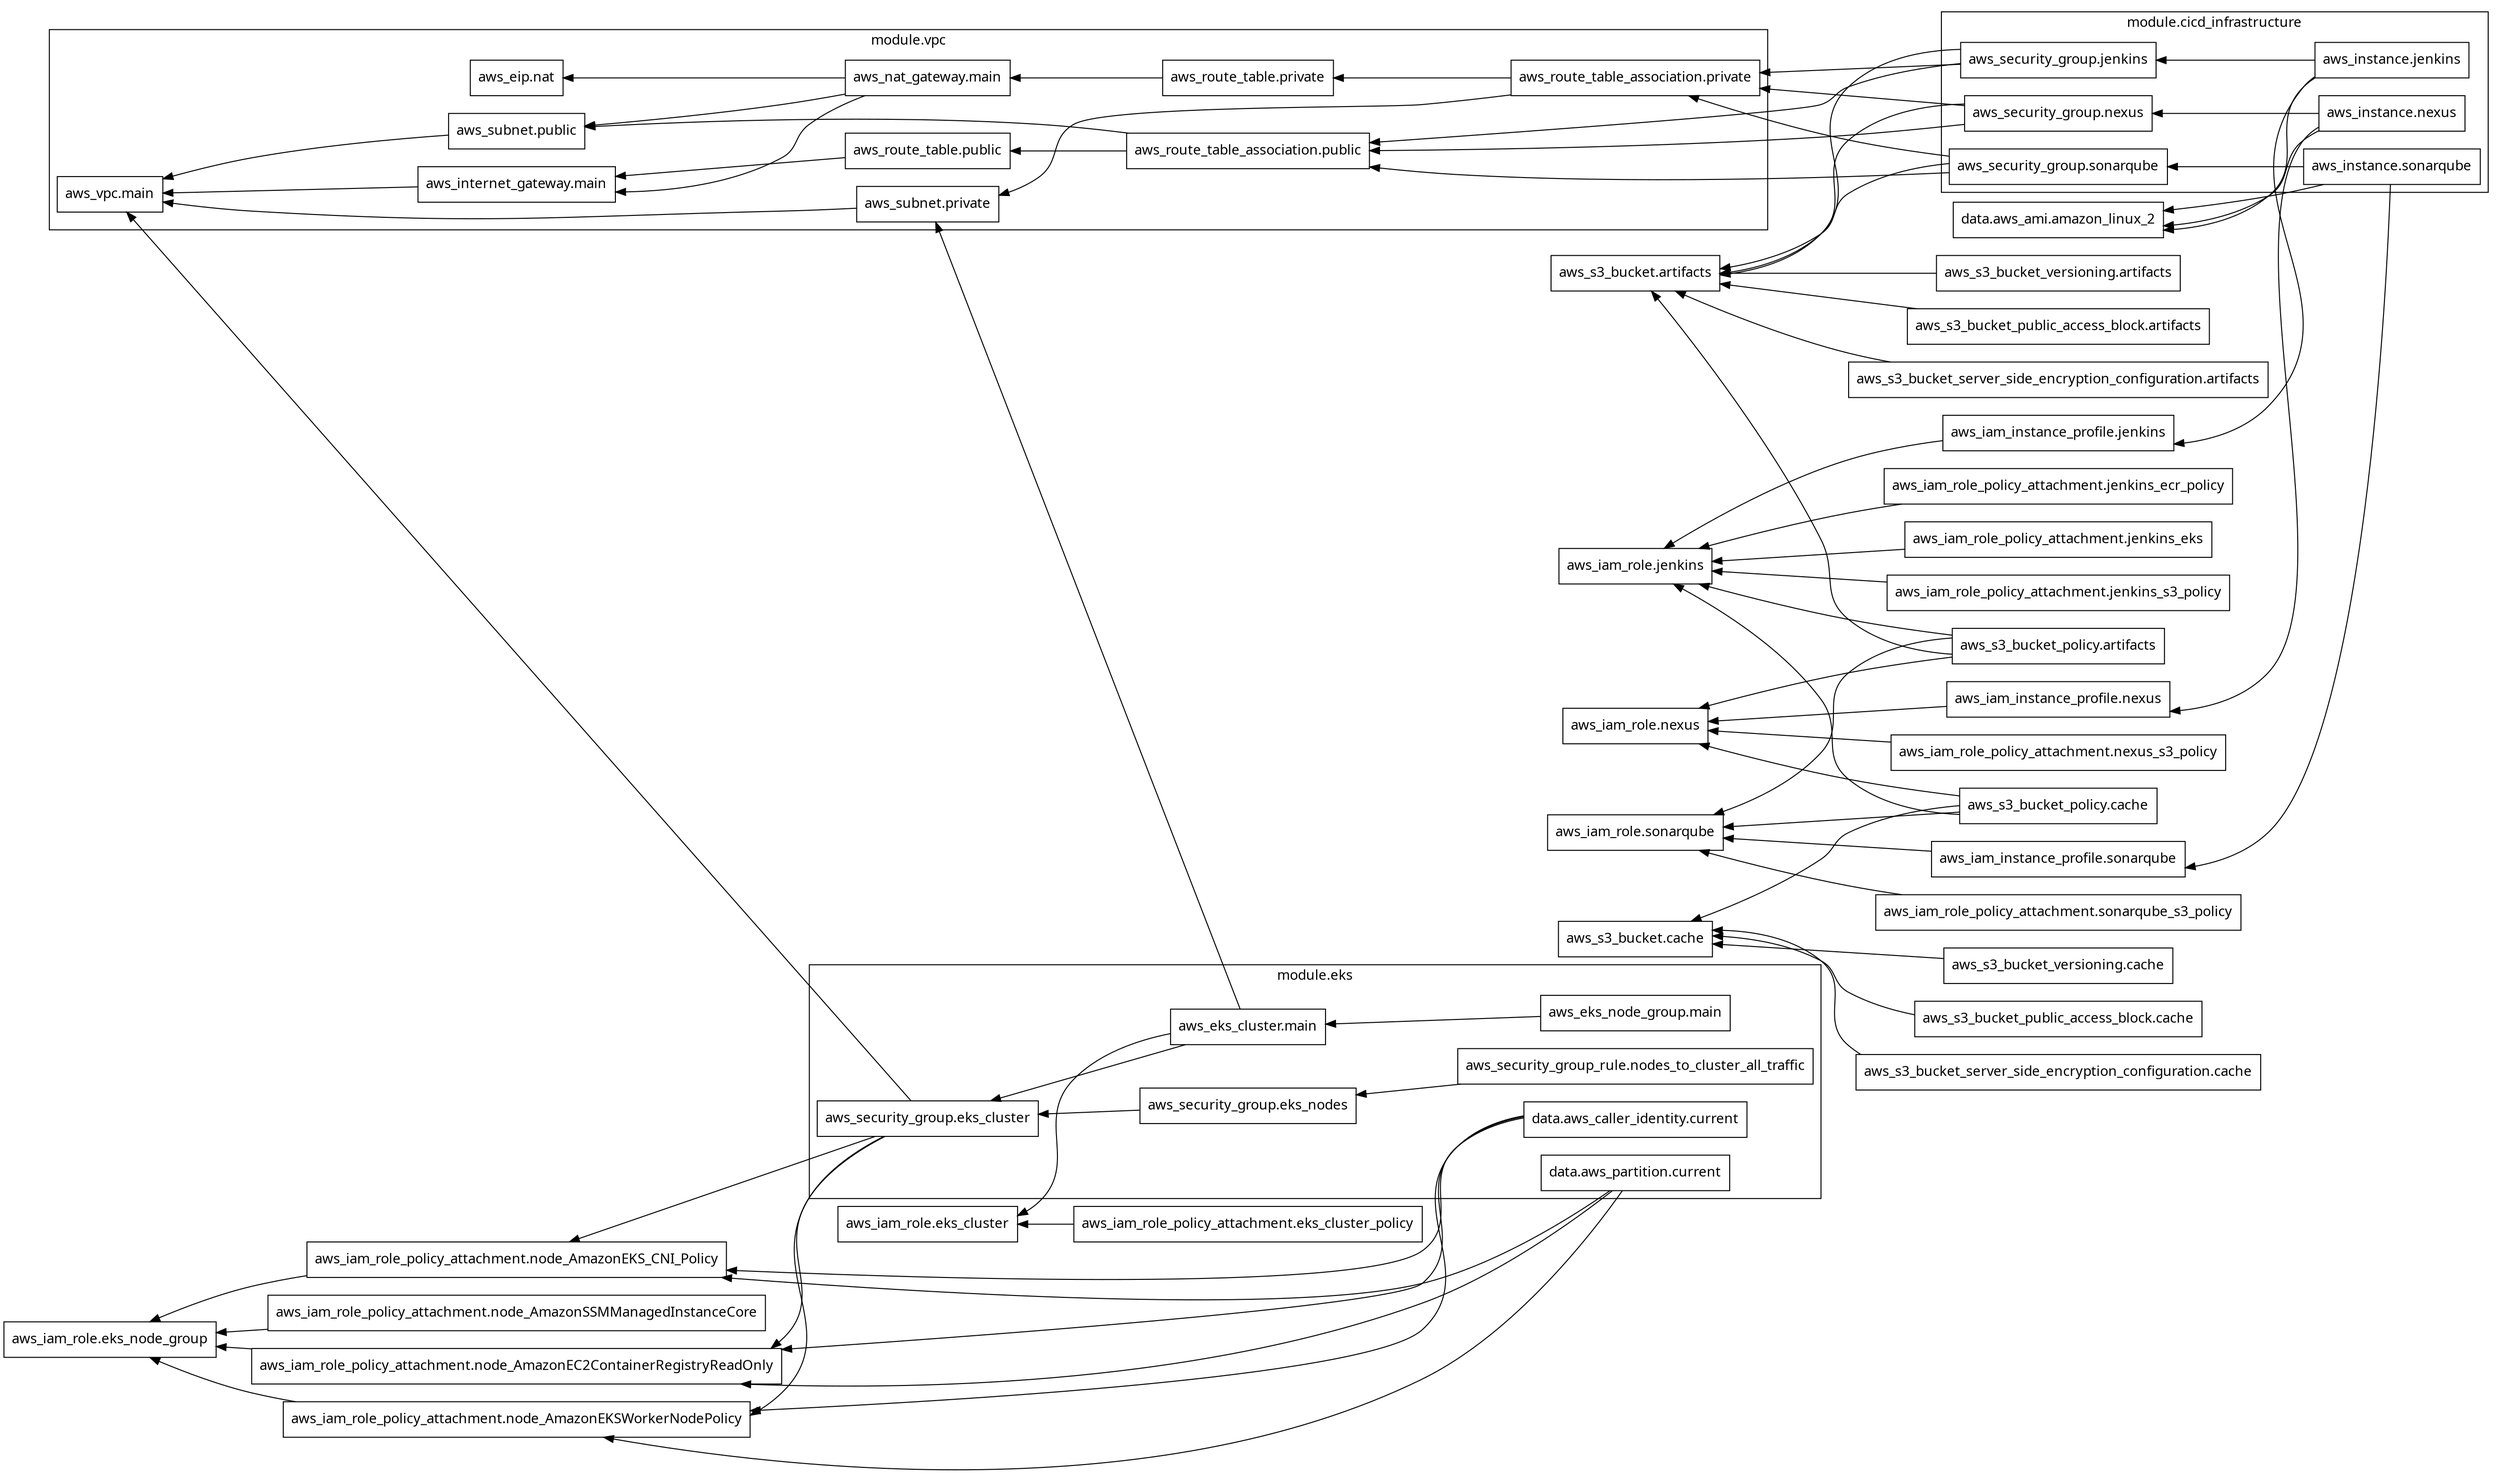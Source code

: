 digraph G {
  rankdir = "RL";
  node [shape = rect, fontname = "sans-serif"];
  "data.aws_ami.amazon_linux_2" [label="data.aws_ami.amazon_linux_2"];
  "aws_iam_instance_profile.jenkins" [label="aws_iam_instance_profile.jenkins"];
  "aws_iam_instance_profile.nexus" [label="aws_iam_instance_profile.nexus"];
  "aws_iam_instance_profile.sonarqube" [label="aws_iam_instance_profile.sonarqube"];
  "aws_iam_role.eks_cluster" [label="aws_iam_role.eks_cluster"];
  "aws_iam_role.eks_node_group" [label="aws_iam_role.eks_node_group"];
  "aws_iam_role.jenkins" [label="aws_iam_role.jenkins"];
  "aws_iam_role.nexus" [label="aws_iam_role.nexus"];
  "aws_iam_role.sonarqube" [label="aws_iam_role.sonarqube"];
  "aws_iam_role_policy_attachment.eks_cluster_policy" [label="aws_iam_role_policy_attachment.eks_cluster_policy"];
  "aws_iam_role_policy_attachment.jenkins_ecr_policy" [label="aws_iam_role_policy_attachment.jenkins_ecr_policy"];
  "aws_iam_role_policy_attachment.jenkins_eks" [label="aws_iam_role_policy_attachment.jenkins_eks"];
  "aws_iam_role_policy_attachment.jenkins_s3_policy" [label="aws_iam_role_policy_attachment.jenkins_s3_policy"];
  "aws_iam_role_policy_attachment.nexus_s3_policy" [label="aws_iam_role_policy_attachment.nexus_s3_policy"];
  "aws_iam_role_policy_attachment.node_AmazonEC2ContainerRegistryReadOnly" [label="aws_iam_role_policy_attachment.node_AmazonEC2ContainerRegistryReadOnly"];
  "aws_iam_role_policy_attachment.node_AmazonEKSWorkerNodePolicy" [label="aws_iam_role_policy_attachment.node_AmazonEKSWorkerNodePolicy"];
  "aws_iam_role_policy_attachment.node_AmazonEKS_CNI_Policy" [label="aws_iam_role_policy_attachment.node_AmazonEKS_CNI_Policy"];
  "aws_iam_role_policy_attachment.node_AmazonSSMManagedInstanceCore" [label="aws_iam_role_policy_attachment.node_AmazonSSMManagedInstanceCore"];
  "aws_iam_role_policy_attachment.sonarqube_s3_policy" [label="aws_iam_role_policy_attachment.sonarqube_s3_policy"];
  "aws_s3_bucket.artifacts" [label="aws_s3_bucket.artifacts"];
  "aws_s3_bucket.cache" [label="aws_s3_bucket.cache"];
  "aws_s3_bucket_policy.artifacts" [label="aws_s3_bucket_policy.artifacts"];
  "aws_s3_bucket_policy.cache" [label="aws_s3_bucket_policy.cache"];
  "aws_s3_bucket_public_access_block.artifacts" [label="aws_s3_bucket_public_access_block.artifacts"];
  "aws_s3_bucket_public_access_block.cache" [label="aws_s3_bucket_public_access_block.cache"];
  "aws_s3_bucket_server_side_encryption_configuration.artifacts" [label="aws_s3_bucket_server_side_encryption_configuration.artifacts"];
  "aws_s3_bucket_server_side_encryption_configuration.cache" [label="aws_s3_bucket_server_side_encryption_configuration.cache"];
  "aws_s3_bucket_versioning.artifacts" [label="aws_s3_bucket_versioning.artifacts"];
  "aws_s3_bucket_versioning.cache" [label="aws_s3_bucket_versioning.cache"];
  subgraph "cluster_module.cicd_infrastructure" {
    label = "module.cicd_infrastructure"
    fontname = "sans-serif"
    "module.cicd_infrastructure.aws_instance.jenkins" [label="aws_instance.jenkins"];
    "module.cicd_infrastructure.aws_instance.nexus" [label="aws_instance.nexus"];
    "module.cicd_infrastructure.aws_instance.sonarqube" [label="aws_instance.sonarqube"];
    "module.cicd_infrastructure.aws_security_group.jenkins" [label="aws_security_group.jenkins"];
    "module.cicd_infrastructure.aws_security_group.nexus" [label="aws_security_group.nexus"];
    "module.cicd_infrastructure.aws_security_group.sonarqube" [label="aws_security_group.sonarqube"];
  }
  subgraph "cluster_module.eks" {
    label = "module.eks"
    fontname = "sans-serif"
    "module.eks.data.aws_caller_identity.current" [label="data.aws_caller_identity.current"];
    "module.eks.data.aws_partition.current" [label="data.aws_partition.current"];
    "module.eks.aws_eks_cluster.main" [label="aws_eks_cluster.main"];
    "module.eks.aws_eks_node_group.main" [label="aws_eks_node_group.main"];
    "module.eks.aws_security_group.eks_cluster" [label="aws_security_group.eks_cluster"];
    "module.eks.aws_security_group.eks_nodes" [label="aws_security_group.eks_nodes"];
    "module.eks.aws_security_group_rule.nodes_to_cluster_all_traffic" [label="aws_security_group_rule.nodes_to_cluster_all_traffic"];
  }
  subgraph "cluster_module.vpc" {
    label = "module.vpc"
    fontname = "sans-serif"
    "module.vpc.aws_eip.nat" [label="aws_eip.nat"];
    "module.vpc.aws_internet_gateway.main" [label="aws_internet_gateway.main"];
    "module.vpc.aws_nat_gateway.main" [label="aws_nat_gateway.main"];
    "module.vpc.aws_route_table.private" [label="aws_route_table.private"];
    "module.vpc.aws_route_table.public" [label="aws_route_table.public"];
    "module.vpc.aws_route_table_association.private" [label="aws_route_table_association.private"];
    "module.vpc.aws_route_table_association.public" [label="aws_route_table_association.public"];
    "module.vpc.aws_subnet.private" [label="aws_subnet.private"];
    "module.vpc.aws_subnet.public" [label="aws_subnet.public"];
    "module.vpc.aws_vpc.main" [label="aws_vpc.main"];
  }
  "aws_iam_instance_profile.jenkins" -> "aws_iam_role.jenkins";
  "aws_iam_instance_profile.nexus" -> "aws_iam_role.nexus";
  "aws_iam_instance_profile.sonarqube" -> "aws_iam_role.sonarqube";
  "aws_iam_role_policy_attachment.eks_cluster_policy" -> "aws_iam_role.eks_cluster";
  "aws_iam_role_policy_attachment.jenkins_ecr_policy" -> "aws_iam_role.jenkins";
  "aws_iam_role_policy_attachment.jenkins_eks" -> "aws_iam_role.jenkins";
  "aws_iam_role_policy_attachment.jenkins_s3_policy" -> "aws_iam_role.jenkins";
  "aws_iam_role_policy_attachment.nexus_s3_policy" -> "aws_iam_role.nexus";
  "aws_iam_role_policy_attachment.node_AmazonEC2ContainerRegistryReadOnly" -> "aws_iam_role.eks_node_group";
  "aws_iam_role_policy_attachment.node_AmazonEKSWorkerNodePolicy" -> "aws_iam_role.eks_node_group";
  "aws_iam_role_policy_attachment.node_AmazonEKS_CNI_Policy" -> "aws_iam_role.eks_node_group";
  "aws_iam_role_policy_attachment.node_AmazonSSMManagedInstanceCore" -> "aws_iam_role.eks_node_group";
  "aws_iam_role_policy_attachment.sonarqube_s3_policy" -> "aws_iam_role.sonarqube";
  "aws_s3_bucket_policy.artifacts" -> "aws_iam_role.jenkins";
  "aws_s3_bucket_policy.artifacts" -> "aws_iam_role.nexus";
  "aws_s3_bucket_policy.artifacts" -> "aws_iam_role.sonarqube";
  "aws_s3_bucket_policy.artifacts" -> "aws_s3_bucket.artifacts";
  "aws_s3_bucket_policy.cache" -> "aws_iam_role.jenkins";
  "aws_s3_bucket_policy.cache" -> "aws_iam_role.nexus";
  "aws_s3_bucket_policy.cache" -> "aws_iam_role.sonarqube";
  "aws_s3_bucket_policy.cache" -> "aws_s3_bucket.cache";
  "aws_s3_bucket_public_access_block.artifacts" -> "aws_s3_bucket.artifacts";
  "aws_s3_bucket_public_access_block.cache" -> "aws_s3_bucket.cache";
  "aws_s3_bucket_server_side_encryption_configuration.artifacts" -> "aws_s3_bucket.artifacts";
  "aws_s3_bucket_server_side_encryption_configuration.cache" -> "aws_s3_bucket.cache";
  "aws_s3_bucket_versioning.artifacts" -> "aws_s3_bucket.artifacts";
  "aws_s3_bucket_versioning.cache" -> "aws_s3_bucket.cache";
  "module.cicd_infrastructure.aws_instance.jenkins" -> "data.aws_ami.amazon_linux_2";
  "module.cicd_infrastructure.aws_instance.jenkins" -> "aws_iam_instance_profile.jenkins";
  "module.cicd_infrastructure.aws_instance.jenkins" -> "module.cicd_infrastructure.aws_security_group.jenkins";
  "module.cicd_infrastructure.aws_instance.nexus" -> "data.aws_ami.amazon_linux_2";
  "module.cicd_infrastructure.aws_instance.nexus" -> "aws_iam_instance_profile.nexus";
  "module.cicd_infrastructure.aws_instance.nexus" -> "module.cicd_infrastructure.aws_security_group.nexus";
  "module.cicd_infrastructure.aws_instance.sonarqube" -> "data.aws_ami.amazon_linux_2";
  "module.cicd_infrastructure.aws_instance.sonarqube" -> "aws_iam_instance_profile.sonarqube";
  "module.cicd_infrastructure.aws_instance.sonarqube" -> "module.cicd_infrastructure.aws_security_group.sonarqube";
  "module.cicd_infrastructure.aws_security_group.jenkins" -> "aws_s3_bucket.artifacts";
  "module.cicd_infrastructure.aws_security_group.jenkins" -> "module.vpc.aws_route_table_association.private";
  "module.cicd_infrastructure.aws_security_group.jenkins" -> "module.vpc.aws_route_table_association.public";
  "module.cicd_infrastructure.aws_security_group.nexus" -> "aws_s3_bucket.artifacts";
  "module.cicd_infrastructure.aws_security_group.nexus" -> "module.vpc.aws_route_table_association.private";
  "module.cicd_infrastructure.aws_security_group.nexus" -> "module.vpc.aws_route_table_association.public";
  "module.cicd_infrastructure.aws_security_group.sonarqube" -> "aws_s3_bucket.artifacts";
  "module.cicd_infrastructure.aws_security_group.sonarqube" -> "module.vpc.aws_route_table_association.private";
  "module.cicd_infrastructure.aws_security_group.sonarqube" -> "module.vpc.aws_route_table_association.public";
  "module.eks.data.aws_caller_identity.current" -> "aws_iam_role_policy_attachment.node_AmazonEC2ContainerRegistryReadOnly";
  "module.eks.data.aws_caller_identity.current" -> "aws_iam_role_policy_attachment.node_AmazonEKSWorkerNodePolicy";
  "module.eks.data.aws_caller_identity.current" -> "aws_iam_role_policy_attachment.node_AmazonEKS_CNI_Policy";
  "module.eks.data.aws_partition.current" -> "aws_iam_role_policy_attachment.node_AmazonEC2ContainerRegistryReadOnly";
  "module.eks.data.aws_partition.current" -> "aws_iam_role_policy_attachment.node_AmazonEKSWorkerNodePolicy";
  "module.eks.data.aws_partition.current" -> "aws_iam_role_policy_attachment.node_AmazonEKS_CNI_Policy";
  "module.eks.aws_eks_cluster.main" -> "aws_iam_role.eks_cluster";
  "module.eks.aws_eks_cluster.main" -> "module.eks.aws_security_group.eks_cluster";
  "module.eks.aws_eks_cluster.main" -> "module.vpc.aws_subnet.private";
  "module.eks.aws_eks_node_group.main" -> "module.eks.aws_eks_cluster.main";
  "module.eks.aws_security_group.eks_cluster" -> "aws_iam_role_policy_attachment.node_AmazonEC2ContainerRegistryReadOnly";
  "module.eks.aws_security_group.eks_cluster" -> "aws_iam_role_policy_attachment.node_AmazonEKSWorkerNodePolicy";
  "module.eks.aws_security_group.eks_cluster" -> "aws_iam_role_policy_attachment.node_AmazonEKS_CNI_Policy";
  "module.eks.aws_security_group.eks_cluster" -> "module.vpc.aws_vpc.main";
  "module.eks.aws_security_group.eks_nodes" -> "module.eks.aws_security_group.eks_cluster";
  "module.eks.aws_security_group_rule.nodes_to_cluster_all_traffic" -> "module.eks.aws_security_group.eks_nodes";
  "module.vpc.aws_internet_gateway.main" -> "module.vpc.aws_vpc.main";
  "module.vpc.aws_nat_gateway.main" -> "module.vpc.aws_eip.nat";
  "module.vpc.aws_nat_gateway.main" -> "module.vpc.aws_internet_gateway.main";
  "module.vpc.aws_nat_gateway.main" -> "module.vpc.aws_subnet.public";
  "module.vpc.aws_route_table.private" -> "module.vpc.aws_nat_gateway.main";
  "module.vpc.aws_route_table.public" -> "module.vpc.aws_internet_gateway.main";
  "module.vpc.aws_route_table_association.private" -> "module.vpc.aws_route_table.private";
  "module.vpc.aws_route_table_association.private" -> "module.vpc.aws_subnet.private";
  "module.vpc.aws_route_table_association.public" -> "module.vpc.aws_route_table.public";
  "module.vpc.aws_route_table_association.public" -> "module.vpc.aws_subnet.public";
  "module.vpc.aws_subnet.private" -> "module.vpc.aws_vpc.main";
  "module.vpc.aws_subnet.public" -> "module.vpc.aws_vpc.main";
}
